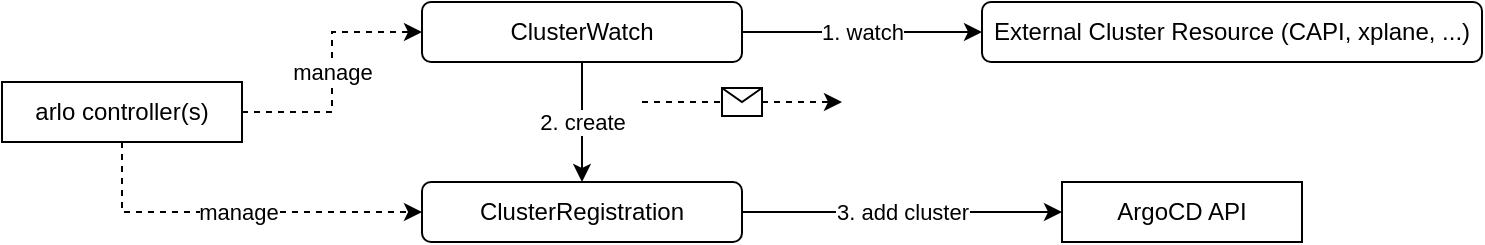 <mxfile version="15.4.0" type="device"><diagram id="xEWO3ueEkz50qKFM4IEe" name="Page-1"><mxGraphModel dx="948" dy="518" grid="1" gridSize="10" guides="1" tooltips="1" connect="1" arrows="1" fold="1" page="1" pageScale="1" pageWidth="850" pageHeight="1100" math="0" shadow="0"><root><mxCell id="0"/><mxCell id="1" parent="0"/><mxCell id="pOthK92mdmGFKcw_cy0G-1" value="ClusterWatch" style="rounded=1;whiteSpace=wrap;html=1;" vertex="1" parent="1"><mxGeometry x="290" y="320" width="160" height="30" as="geometry"/></mxCell><mxCell id="pOthK92mdmGFKcw_cy0G-3" value="ClusterRegistration" style="rounded=1;whiteSpace=wrap;html=1;" vertex="1" parent="1"><mxGeometry x="290" y="410" width="160" height="30" as="geometry"/></mxCell><mxCell id="pOthK92mdmGFKcw_cy0G-4" value="External Cluster Resource (CAPI, xplane, ...)" style="rounded=1;whiteSpace=wrap;html=1;" vertex="1" parent="1"><mxGeometry x="570" y="320" width="250" height="30" as="geometry"/></mxCell><mxCell id="pOthK92mdmGFKcw_cy0G-7" value="ArgoCD API" style="rounded=0;whiteSpace=wrap;html=1;" vertex="1" parent="1"><mxGeometry x="610" y="410" width="120" height="30" as="geometry"/></mxCell><mxCell id="pOthK92mdmGFKcw_cy0G-8" value="arlo controller(s)" style="rounded=0;whiteSpace=wrap;html=1;" vertex="1" parent="1"><mxGeometry x="80" y="360" width="120" height="30" as="geometry"/></mxCell><mxCell id="pOthK92mdmGFKcw_cy0G-9" value="" style="endArrow=classic;html=1;rounded=0;edgeStyle=orthogonalEdgeStyle;exitX=1;exitY=0.5;exitDx=0;exitDy=0;entryX=0;entryY=0.5;entryDx=0;entryDy=0;" edge="1" parent="1" source="pOthK92mdmGFKcw_cy0G-1" target="pOthK92mdmGFKcw_cy0G-4"><mxGeometry relative="1" as="geometry"><mxPoint x="460" y="370" as="sourcePoint"/><mxPoint x="560" y="370" as="targetPoint"/></mxGeometry></mxCell><mxCell id="pOthK92mdmGFKcw_cy0G-10" value="1. watch" style="edgeLabel;resizable=0;html=1;align=center;verticalAlign=middle;" connectable="0" vertex="1" parent="pOthK92mdmGFKcw_cy0G-9"><mxGeometry relative="1" as="geometry"/></mxCell><mxCell id="pOthK92mdmGFKcw_cy0G-12" value="" style="endArrow=classic;html=1;rounded=0;edgeStyle=orthogonalEdgeStyle;exitX=0.5;exitY=1;exitDx=0;exitDy=0;entryX=0.5;entryY=0;entryDx=0;entryDy=0;" edge="1" parent="1" source="pOthK92mdmGFKcw_cy0G-1" target="pOthK92mdmGFKcw_cy0G-3"><mxGeometry relative="1" as="geometry"><mxPoint x="460" y="345" as="sourcePoint"/><mxPoint x="580" y="345" as="targetPoint"/></mxGeometry></mxCell><mxCell id="pOthK92mdmGFKcw_cy0G-13" value="2. create" style="edgeLabel;resizable=0;html=1;align=center;verticalAlign=middle;" connectable="0" vertex="1" parent="pOthK92mdmGFKcw_cy0G-12"><mxGeometry relative="1" as="geometry"/></mxCell><mxCell id="pOthK92mdmGFKcw_cy0G-14" value="" style="endArrow=classic;html=1;rounded=0;edgeStyle=orthogonalEdgeStyle;exitX=1;exitY=0.5;exitDx=0;exitDy=0;entryX=0;entryY=0.5;entryDx=0;entryDy=0;" edge="1" parent="1" source="pOthK92mdmGFKcw_cy0G-3" target="pOthK92mdmGFKcw_cy0G-7"><mxGeometry relative="1" as="geometry"><mxPoint x="380" y="360" as="sourcePoint"/><mxPoint x="380" y="420" as="targetPoint"/></mxGeometry></mxCell><mxCell id="pOthK92mdmGFKcw_cy0G-15" value="3. add cluster" style="edgeLabel;resizable=0;html=1;align=center;verticalAlign=middle;" connectable="0" vertex="1" parent="pOthK92mdmGFKcw_cy0G-14"><mxGeometry relative="1" as="geometry"/></mxCell><mxCell id="pOthK92mdmGFKcw_cy0G-16" value="" style="endArrow=classic;html=1;rounded=0;edgeStyle=orthogonalEdgeStyle;exitX=1;exitY=0.5;exitDx=0;exitDy=0;entryX=0;entryY=0.5;entryDx=0;entryDy=0;dashed=1;" edge="1" parent="1" source="pOthK92mdmGFKcw_cy0G-8" target="pOthK92mdmGFKcw_cy0G-1"><mxGeometry relative="1" as="geometry"><mxPoint x="390" y="370" as="sourcePoint"/><mxPoint x="390" y="430" as="targetPoint"/></mxGeometry></mxCell><mxCell id="pOthK92mdmGFKcw_cy0G-17" value="manage" style="edgeLabel;resizable=0;html=1;align=center;verticalAlign=middle;" connectable="0" vertex="1" parent="pOthK92mdmGFKcw_cy0G-16"><mxGeometry relative="1" as="geometry"/></mxCell><mxCell id="pOthK92mdmGFKcw_cy0G-18" value="" style="endArrow=classic;html=1;rounded=0;edgeStyle=orthogonalEdgeStyle;exitX=0.5;exitY=1;exitDx=0;exitDy=0;entryX=0;entryY=0.5;entryDx=0;entryDy=0;dashed=1;" edge="1" parent="1" source="pOthK92mdmGFKcw_cy0G-8" target="pOthK92mdmGFKcw_cy0G-3"><mxGeometry relative="1" as="geometry"><mxPoint x="230" y="385" as="sourcePoint"/><mxPoint x="300" y="345" as="targetPoint"/></mxGeometry></mxCell><mxCell id="pOthK92mdmGFKcw_cy0G-19" value="manage" style="edgeLabel;resizable=0;html=1;align=center;verticalAlign=middle;" connectable="0" vertex="1" parent="pOthK92mdmGFKcw_cy0G-18"><mxGeometry relative="1" as="geometry"/></mxCell><mxCell id="pOthK92mdmGFKcw_cy0G-20" value="" style="endArrow=classic;html=1;rounded=0;dashed=1;edgeStyle=orthogonalEdgeStyle;" edge="1" parent="1"><mxGeometry relative="1" as="geometry"><mxPoint x="400" y="370" as="sourcePoint"/><mxPoint x="500" y="370" as="targetPoint"/></mxGeometry></mxCell><mxCell id="pOthK92mdmGFKcw_cy0G-21" value="" style="shape=message;html=1;outlineConnect=0;" vertex="1" parent="pOthK92mdmGFKcw_cy0G-20"><mxGeometry width="20" height="14" relative="1" as="geometry"><mxPoint x="-10" y="-7" as="offset"/></mxGeometry></mxCell></root></mxGraphModel></diagram></mxfile>